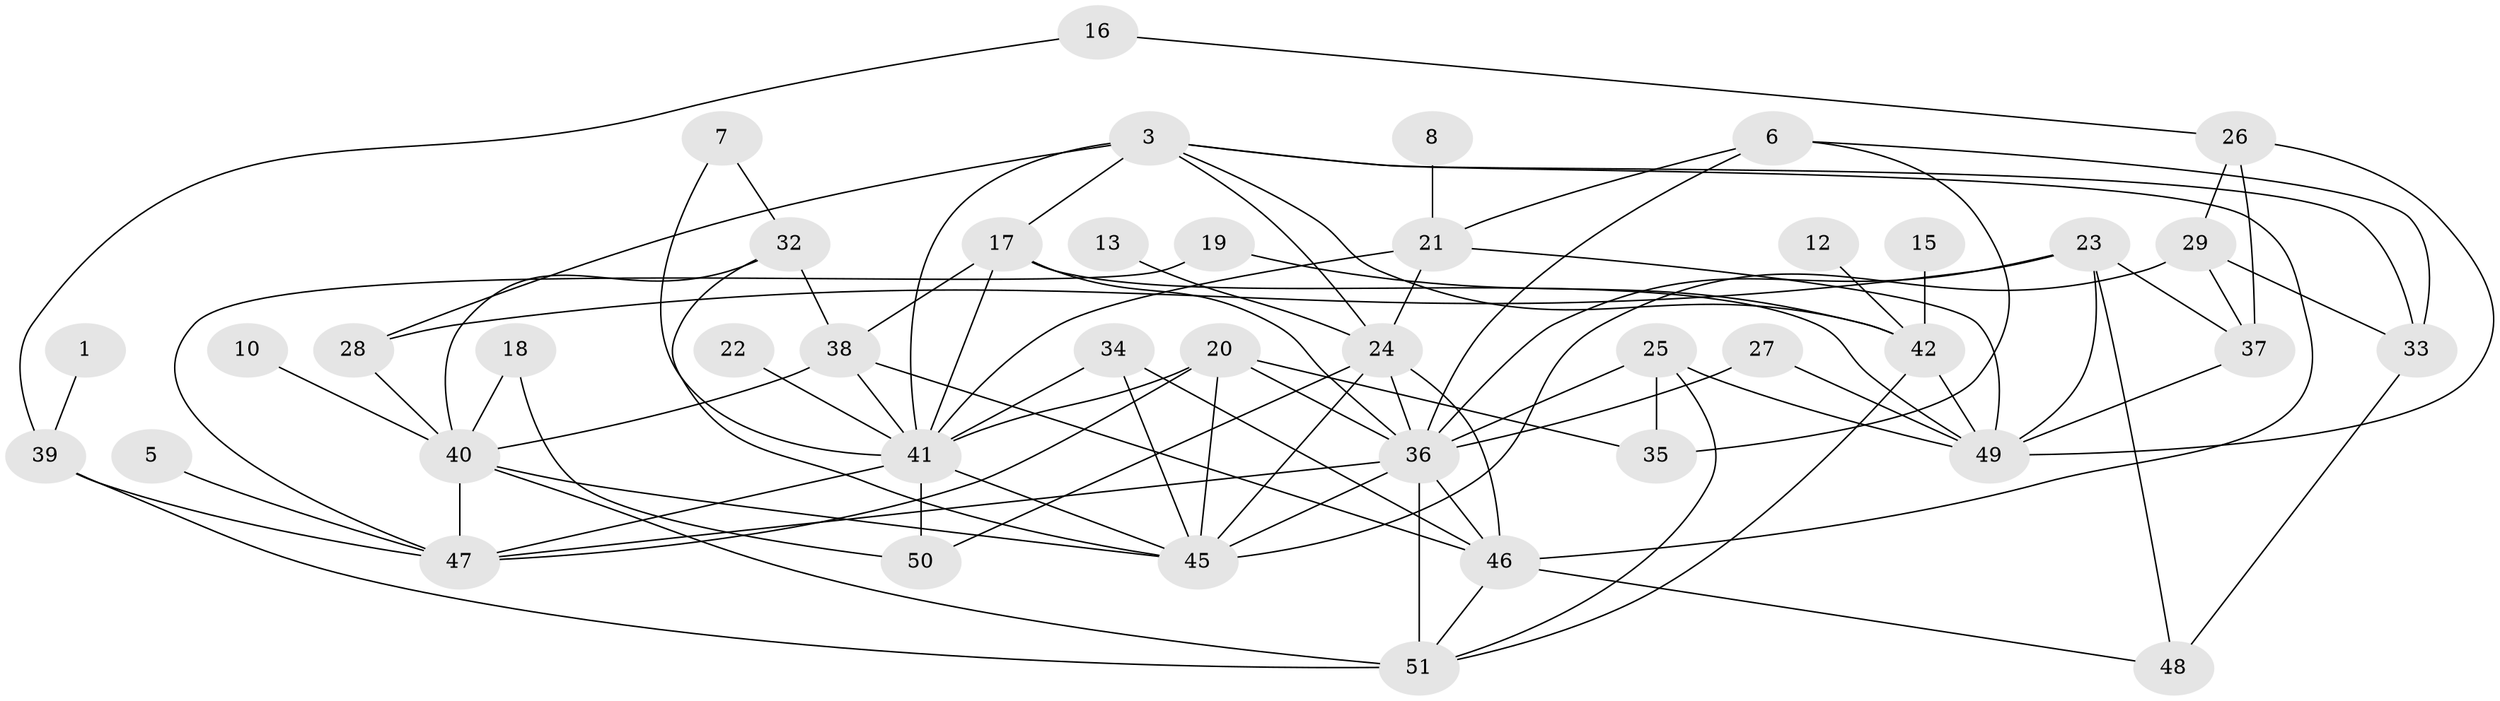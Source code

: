 // original degree distribution, {1: 0.1568627450980392, 3: 0.22549019607843138, 8: 0.0196078431372549, 4: 0.14705882352941177, 2: 0.21568627450980393, 0: 0.08823529411764706, 6: 0.0784313725490196, 9: 0.00980392156862745, 5: 0.049019607843137254, 7: 0.00980392156862745}
// Generated by graph-tools (version 1.1) at 2025/49/03/09/25 03:49:04]
// undirected, 42 vertices, 88 edges
graph export_dot {
graph [start="1"]
  node [color=gray90,style=filled];
  1;
  3;
  5;
  6;
  7;
  8;
  10;
  12;
  13;
  15;
  16;
  17;
  18;
  19;
  20;
  21;
  22;
  23;
  24;
  25;
  26;
  27;
  28;
  29;
  32;
  33;
  34;
  35;
  36;
  37;
  38;
  39;
  40;
  41;
  42;
  45;
  46;
  47;
  48;
  49;
  50;
  51;
  1 -- 39 [weight=1.0];
  3 -- 17 [weight=1.0];
  3 -- 24 [weight=1.0];
  3 -- 28 [weight=1.0];
  3 -- 33 [weight=1.0];
  3 -- 41 [weight=2.0];
  3 -- 42 [weight=1.0];
  3 -- 46 [weight=1.0];
  5 -- 47 [weight=1.0];
  6 -- 21 [weight=1.0];
  6 -- 33 [weight=1.0];
  6 -- 35 [weight=1.0];
  6 -- 36 [weight=1.0];
  7 -- 32 [weight=1.0];
  7 -- 41 [weight=1.0];
  8 -- 21 [weight=1.0];
  10 -- 40 [weight=1.0];
  12 -- 42 [weight=1.0];
  13 -- 24 [weight=1.0];
  15 -- 42 [weight=1.0];
  16 -- 26 [weight=1.0];
  16 -- 39 [weight=1.0];
  17 -- 36 [weight=1.0];
  17 -- 38 [weight=1.0];
  17 -- 41 [weight=1.0];
  17 -- 49 [weight=1.0];
  18 -- 40 [weight=1.0];
  18 -- 50 [weight=1.0];
  19 -- 42 [weight=1.0];
  19 -- 47 [weight=1.0];
  20 -- 35 [weight=1.0];
  20 -- 36 [weight=1.0];
  20 -- 41 [weight=1.0];
  20 -- 45 [weight=1.0];
  20 -- 47 [weight=1.0];
  21 -- 24 [weight=1.0];
  21 -- 41 [weight=1.0];
  21 -- 49 [weight=1.0];
  22 -- 41 [weight=1.0];
  23 -- 28 [weight=1.0];
  23 -- 36 [weight=1.0];
  23 -- 37 [weight=1.0];
  23 -- 48 [weight=1.0];
  23 -- 49 [weight=1.0];
  24 -- 36 [weight=1.0];
  24 -- 45 [weight=1.0];
  24 -- 46 [weight=1.0];
  24 -- 50 [weight=1.0];
  25 -- 35 [weight=1.0];
  25 -- 36 [weight=2.0];
  25 -- 49 [weight=1.0];
  25 -- 51 [weight=1.0];
  26 -- 29 [weight=1.0];
  26 -- 37 [weight=1.0];
  26 -- 49 [weight=1.0];
  27 -- 36 [weight=1.0];
  27 -- 49 [weight=1.0];
  28 -- 40 [weight=1.0];
  29 -- 33 [weight=1.0];
  29 -- 37 [weight=1.0];
  29 -- 45 [weight=1.0];
  32 -- 38 [weight=1.0];
  32 -- 40 [weight=1.0];
  32 -- 45 [weight=1.0];
  33 -- 48 [weight=1.0];
  34 -- 41 [weight=1.0];
  34 -- 45 [weight=1.0];
  34 -- 46 [weight=1.0];
  36 -- 45 [weight=2.0];
  36 -- 46 [weight=1.0];
  36 -- 47 [weight=1.0];
  36 -- 51 [weight=2.0];
  37 -- 49 [weight=1.0];
  38 -- 40 [weight=1.0];
  38 -- 41 [weight=1.0];
  38 -- 46 [weight=1.0];
  39 -- 47 [weight=1.0];
  39 -- 51 [weight=1.0];
  40 -- 45 [weight=1.0];
  40 -- 47 [weight=1.0];
  40 -- 51 [weight=1.0];
  41 -- 45 [weight=2.0];
  41 -- 47 [weight=1.0];
  41 -- 50 [weight=2.0];
  42 -- 49 [weight=1.0];
  42 -- 51 [weight=1.0];
  46 -- 48 [weight=1.0];
  46 -- 51 [weight=1.0];
}
